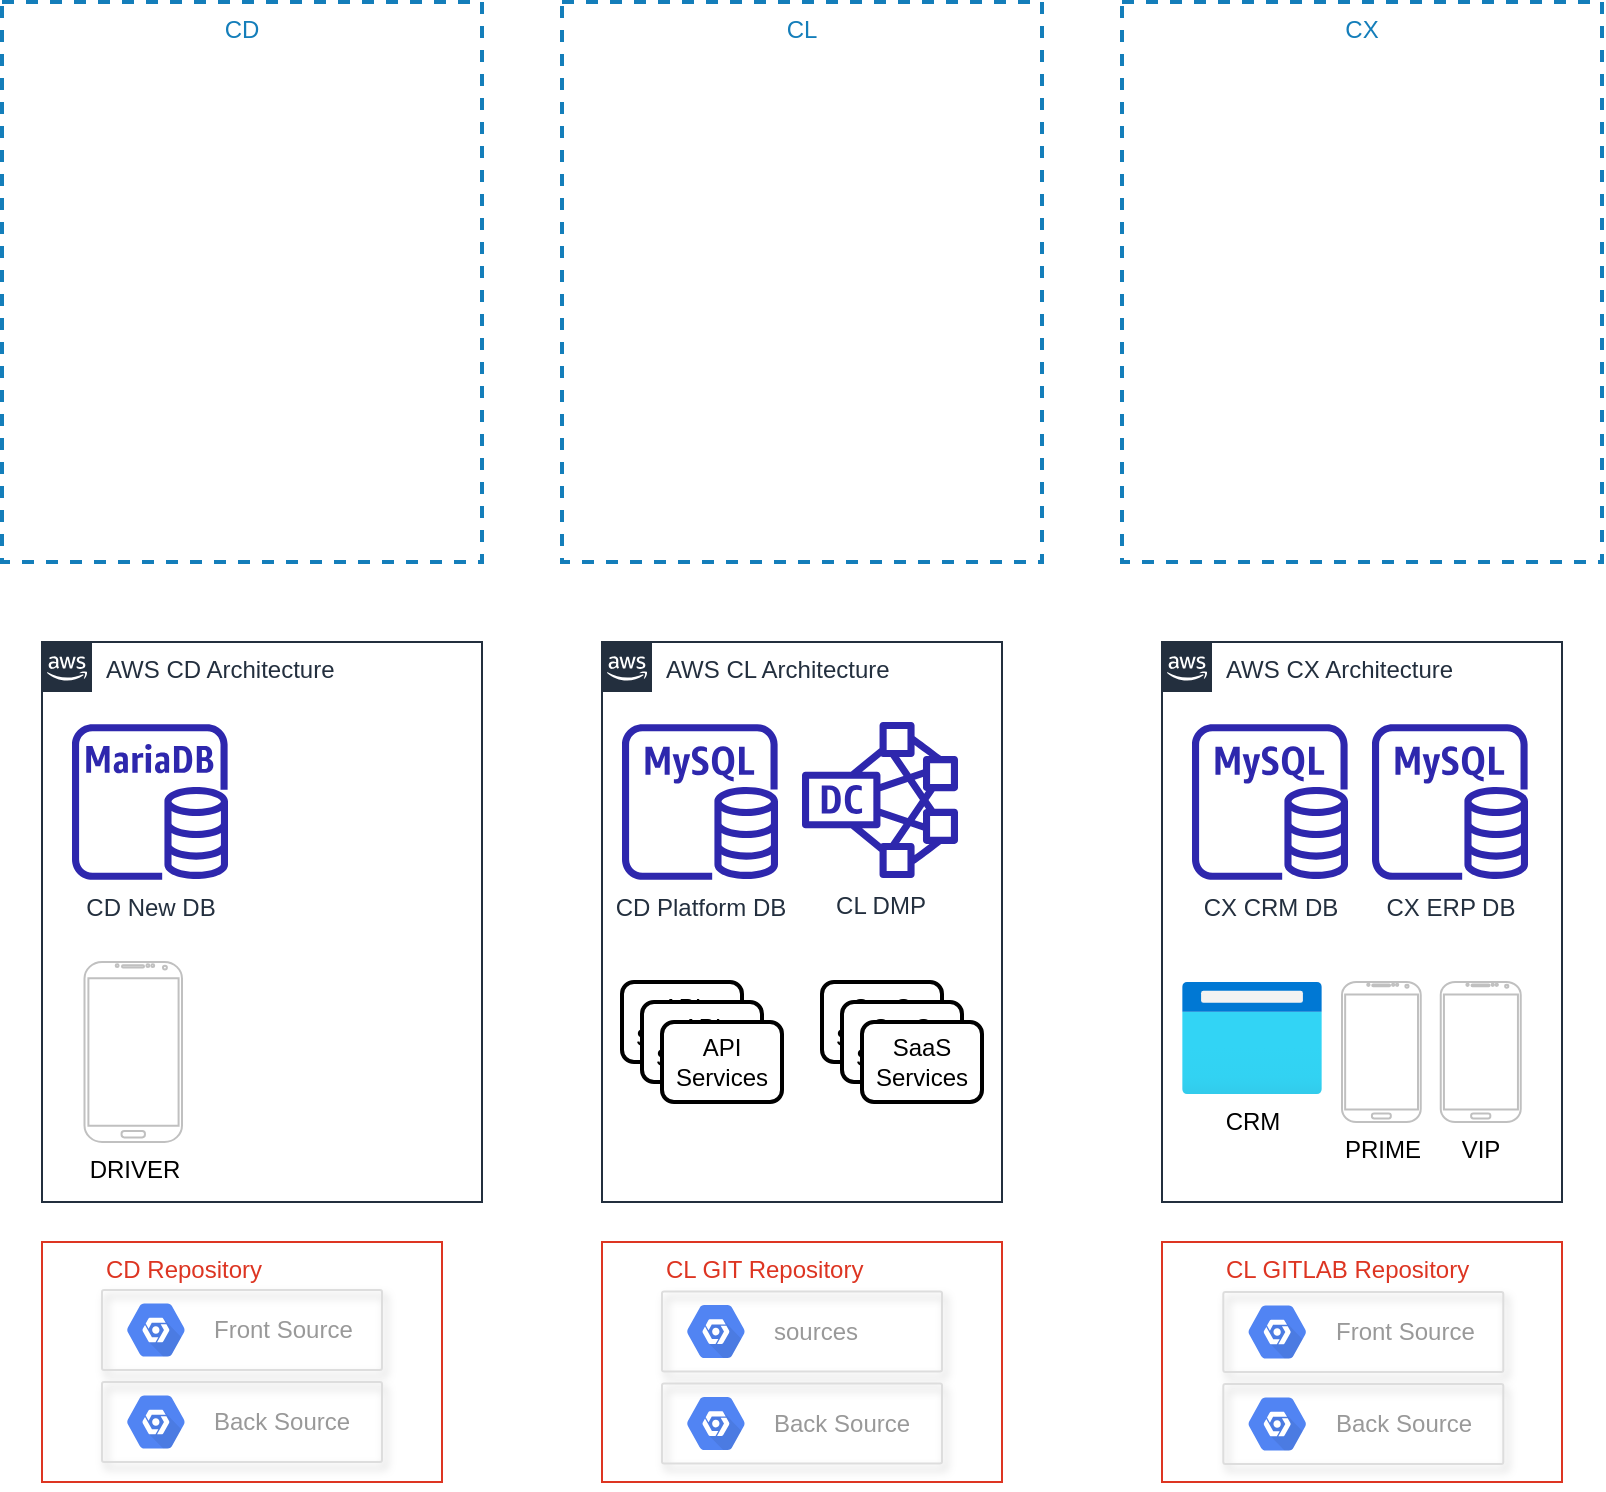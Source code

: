 <mxfile version="16.5.2" type="github">
  <diagram id="Z3vnsa2YV4EkZANI4L7h" name="Page-1">
    <mxGraphModel dx="1238" dy="558" grid="1" gridSize="10" guides="1" tooltips="1" connect="1" arrows="1" fold="1" page="1" pageScale="1" pageWidth="1169" pageHeight="827" math="0" shadow="0">
      <root>
        <mxCell id="0" />
        <mxCell id="1" parent="0" />
        <mxCell id="H0h6-h-lruUwFE3LSSJ4-1" value="CD" style="fillColor=none;strokeColor=#147EBA;dashed=1;verticalAlign=top;fontStyle=0;fontColor=#147EBA;rounded=0;strokeWidth=2;" vertex="1" parent="1">
          <mxGeometry x="80" y="40" width="240" height="280" as="geometry" />
        </mxCell>
        <mxCell id="H0h6-h-lruUwFE3LSSJ4-3" value="CX" style="fillColor=none;strokeColor=#147EBA;dashed=1;verticalAlign=top;fontStyle=0;fontColor=#147EBA;rounded=0;strokeWidth=2;" vertex="1" parent="1">
          <mxGeometry x="640" y="40" width="240" height="280" as="geometry" />
        </mxCell>
        <mxCell id="H0h6-h-lruUwFE3LSSJ4-5" value="AWS CL Architecture" style="points=[[0,0],[0.25,0],[0.5,0],[0.75,0],[1,0],[1,0.25],[1,0.5],[1,0.75],[1,1],[0.75,1],[0.5,1],[0.25,1],[0,1],[0,0.75],[0,0.5],[0,0.25]];outlineConnect=0;gradientColor=none;html=1;whiteSpace=wrap;fontSize=12;fontStyle=0;container=1;pointerEvents=0;collapsible=0;recursiveResize=0;shape=mxgraph.aws4.group;grIcon=mxgraph.aws4.group_aws_cloud_alt;strokeColor=#232F3E;fillColor=none;verticalAlign=top;align=left;spacingLeft=30;fontColor=#232F3E;dashed=0;rounded=0;" vertex="1" parent="1">
          <mxGeometry x="380" y="360" width="200" height="280" as="geometry" />
        </mxCell>
        <mxCell id="H0h6-h-lruUwFE3LSSJ4-14" value="CD Platform DB" style="sketch=0;outlineConnect=0;fontColor=#232F3E;gradientColor=none;fillColor=#2E27AD;strokeColor=none;dashed=0;verticalLabelPosition=bottom;verticalAlign=top;align=center;html=1;fontSize=12;fontStyle=0;aspect=fixed;pointerEvents=1;shape=mxgraph.aws4.rds_mysql_instance;rounded=0;" vertex="1" parent="H0h6-h-lruUwFE3LSSJ4-5">
          <mxGeometry x="10" y="41" width="78" height="78" as="geometry" />
        </mxCell>
        <mxCell id="H0h6-h-lruUwFE3LSSJ4-17" value="CL DMP" style="sketch=0;outlineConnect=0;fontColor=#232F3E;gradientColor=none;fillColor=#2E27AD;strokeColor=none;dashed=0;verticalLabelPosition=bottom;verticalAlign=top;align=center;html=1;fontSize=12;fontStyle=0;aspect=fixed;pointerEvents=1;shape=mxgraph.aws4.dense_compute_node;rounded=0;" vertex="1" parent="H0h6-h-lruUwFE3LSSJ4-5">
          <mxGeometry x="100" y="40" width="78" height="78" as="geometry" />
        </mxCell>
        <mxCell id="H0h6-h-lruUwFE3LSSJ4-35" value="API &lt;br&gt;Services" style="rounded=1;whiteSpace=wrap;html=1;shadow=0;glass=0;sketch=0;fontFamily=Helvetica;fontSize=12;fontColor=default;startSize=23;strokeColor=default;strokeWidth=2;fillColor=default;" vertex="1" parent="H0h6-h-lruUwFE3LSSJ4-5">
          <mxGeometry x="10" y="170" width="60" height="40" as="geometry" />
        </mxCell>
        <mxCell id="H0h6-h-lruUwFE3LSSJ4-38" value="SaaS&lt;br&gt;Services" style="rounded=1;whiteSpace=wrap;html=1;shadow=0;glass=0;sketch=0;fontFamily=Helvetica;fontSize=12;fontColor=default;startSize=23;strokeColor=default;strokeWidth=2;fillColor=default;" vertex="1" parent="H0h6-h-lruUwFE3LSSJ4-5">
          <mxGeometry x="110" y="170" width="60" height="40" as="geometry" />
        </mxCell>
        <mxCell id="H0h6-h-lruUwFE3LSSJ4-41" value="API &lt;br&gt;Services" style="rounded=1;whiteSpace=wrap;html=1;shadow=0;glass=0;sketch=0;fontFamily=Helvetica;fontSize=12;fontColor=default;startSize=23;strokeColor=default;strokeWidth=2;fillColor=default;" vertex="1" parent="H0h6-h-lruUwFE3LSSJ4-5">
          <mxGeometry x="20" y="180" width="60" height="40" as="geometry" />
        </mxCell>
        <mxCell id="H0h6-h-lruUwFE3LSSJ4-42" value="API &lt;br&gt;Services" style="rounded=1;whiteSpace=wrap;html=1;shadow=0;glass=0;sketch=0;fontFamily=Helvetica;fontSize=12;fontColor=default;startSize=23;strokeColor=default;strokeWidth=2;fillColor=default;" vertex="1" parent="H0h6-h-lruUwFE3LSSJ4-5">
          <mxGeometry x="30" y="190" width="60" height="40" as="geometry" />
        </mxCell>
        <mxCell id="H0h6-h-lruUwFE3LSSJ4-43" value="SaaS&lt;br&gt;Services" style="rounded=1;whiteSpace=wrap;html=1;shadow=0;glass=0;sketch=0;fontFamily=Helvetica;fontSize=12;fontColor=default;startSize=23;strokeColor=default;strokeWidth=2;fillColor=default;" vertex="1" parent="H0h6-h-lruUwFE3LSSJ4-5">
          <mxGeometry x="120" y="180" width="60" height="40" as="geometry" />
        </mxCell>
        <mxCell id="H0h6-h-lruUwFE3LSSJ4-44" value="SaaS&lt;br&gt;Services" style="rounded=1;whiteSpace=wrap;html=1;shadow=0;glass=0;sketch=0;fontFamily=Helvetica;fontSize=12;fontColor=default;startSize=23;strokeColor=default;strokeWidth=2;fillColor=default;" vertex="1" parent="H0h6-h-lruUwFE3LSSJ4-5">
          <mxGeometry x="130" y="190" width="60" height="40" as="geometry" />
        </mxCell>
        <mxCell id="H0h6-h-lruUwFE3LSSJ4-2" value="CL" style="fillColor=none;strokeColor=#147EBA;dashed=1;verticalAlign=top;fontStyle=0;fontColor=#147EBA;rounded=0;strokeWidth=2;" vertex="1" parent="1">
          <mxGeometry x="360" y="40" width="240" height="280" as="geometry" />
        </mxCell>
        <mxCell id="H0h6-h-lruUwFE3LSSJ4-7" value="AWS CX Architecture" style="points=[[0,0],[0.25,0],[0.5,0],[0.75,0],[1,0],[1,0.25],[1,0.5],[1,0.75],[1,1],[0.75,1],[0.5,1],[0.25,1],[0,1],[0,0.75],[0,0.5],[0,0.25]];outlineConnect=0;gradientColor=none;html=1;whiteSpace=wrap;fontSize=12;fontStyle=0;container=1;pointerEvents=0;collapsible=0;recursiveResize=0;shape=mxgraph.aws4.group;grIcon=mxgraph.aws4.group_aws_cloud_alt;strokeColor=#232F3E;fillColor=none;verticalAlign=top;align=left;spacingLeft=30;fontColor=#232F3E;dashed=0;rounded=0;" vertex="1" parent="1">
          <mxGeometry x="660" y="360" width="200" height="280" as="geometry" />
        </mxCell>
        <mxCell id="H0h6-h-lruUwFE3LSSJ4-11" value="CX CRM DB" style="sketch=0;outlineConnect=0;fontColor=#232F3E;gradientColor=none;fillColor=#2E27AD;strokeColor=none;dashed=0;verticalLabelPosition=bottom;verticalAlign=top;align=center;html=1;fontSize=12;fontStyle=0;aspect=fixed;pointerEvents=1;shape=mxgraph.aws4.rds_mysql_instance;rounded=0;" vertex="1" parent="H0h6-h-lruUwFE3LSSJ4-7">
          <mxGeometry x="15" y="41" width="78" height="78" as="geometry" />
        </mxCell>
        <mxCell id="H0h6-h-lruUwFE3LSSJ4-12" value="CX ERP DB" style="sketch=0;outlineConnect=0;fontColor=#232F3E;gradientColor=none;fillColor=#2E27AD;strokeColor=none;dashed=0;verticalLabelPosition=bottom;verticalAlign=top;align=center;html=1;fontSize=12;fontStyle=0;aspect=fixed;pointerEvents=1;shape=mxgraph.aws4.rds_mysql_instance;rounded=0;" vertex="1" parent="H0h6-h-lruUwFE3LSSJ4-7">
          <mxGeometry x="105" y="41" width="78" height="78" as="geometry" />
        </mxCell>
        <mxCell id="H0h6-h-lruUwFE3LSSJ4-19" value="VIP" style="verticalLabelPosition=bottom;verticalAlign=top;html=1;shadow=0;dashed=0;strokeWidth=1;shape=mxgraph.android.phone2;strokeColor=#c0c0c0;rounded=0;" vertex="1" parent="H0h6-h-lruUwFE3LSSJ4-7">
          <mxGeometry x="139.37" y="170" width="40" height="70" as="geometry" />
        </mxCell>
        <mxCell id="H0h6-h-lruUwFE3LSSJ4-20" value="PRIME" style="verticalLabelPosition=bottom;verticalAlign=top;html=1;shadow=0;dashed=0;strokeWidth=1;shape=mxgraph.android.phone2;strokeColor=#c0c0c0;rounded=0;" vertex="1" parent="H0h6-h-lruUwFE3LSSJ4-7">
          <mxGeometry x="90" y="170" width="39.37" height="70" as="geometry" />
        </mxCell>
        <mxCell id="H0h6-h-lruUwFE3LSSJ4-21" value="CRM" style="aspect=fixed;html=1;points=[];align=center;image;fontSize=12;image=img/lib/azure2/general/Browser.svg;rounded=0;strokeWidth=2;" vertex="1" parent="H0h6-h-lruUwFE3LSSJ4-7">
          <mxGeometry x="10" y="170" width="70" height="56" as="geometry" />
        </mxCell>
        <mxCell id="H0h6-h-lruUwFE3LSSJ4-8" value="AWS CD Architecture" style="points=[[0,0],[0.25,0],[0.5,0],[0.75,0],[1,0],[1,0.25],[1,0.5],[1,0.75],[1,1],[0.75,1],[0.5,1],[0.25,1],[0,1],[0,0.75],[0,0.5],[0,0.25]];outlineConnect=0;gradientColor=none;html=1;whiteSpace=wrap;fontSize=12;fontStyle=0;container=1;pointerEvents=0;collapsible=0;recursiveResize=0;shape=mxgraph.aws4.group;grIcon=mxgraph.aws4.group_aws_cloud_alt;strokeColor=#232F3E;fillColor=none;verticalAlign=top;align=left;spacingLeft=30;fontColor=#232F3E;dashed=0;rounded=0;" vertex="1" parent="1">
          <mxGeometry x="100" y="360" width="220" height="280" as="geometry" />
        </mxCell>
        <mxCell id="H0h6-h-lruUwFE3LSSJ4-16" value="CD New DB" style="sketch=0;outlineConnect=0;fontColor=#232F3E;gradientColor=none;fillColor=#2E27AD;strokeColor=none;dashed=0;verticalLabelPosition=bottom;verticalAlign=top;align=center;html=1;fontSize=12;fontStyle=0;aspect=fixed;pointerEvents=1;shape=mxgraph.aws4.rds_mariadb_instance;rounded=0;" vertex="1" parent="H0h6-h-lruUwFE3LSSJ4-8">
          <mxGeometry x="15" y="41" width="78" height="78" as="geometry" />
        </mxCell>
        <mxCell id="H0h6-h-lruUwFE3LSSJ4-18" value="DRIVER" style="verticalLabelPosition=bottom;verticalAlign=top;html=1;shadow=0;dashed=0;strokeWidth=1;shape=mxgraph.android.phone2;strokeColor=#c0c0c0;rounded=0;" vertex="1" parent="H0h6-h-lruUwFE3LSSJ4-8">
          <mxGeometry x="21.25" y="160" width="48.75" height="90" as="geometry" />
        </mxCell>
        <mxCell id="H0h6-h-lruUwFE3LSSJ4-48" value="" style="group" vertex="1" connectable="0" parent="1">
          <mxGeometry x="100" y="660" width="200" height="124" as="geometry" />
        </mxCell>
        <mxCell id="H0h6-h-lruUwFE3LSSJ4-45" value="CD Repository" style="fillColor=none;strokeColor=#DD3522;verticalAlign=top;fontStyle=0;fontColor=#DD3522;rounded=0;shadow=0;glass=0;sketch=0;fontFamily=Helvetica;fontSize=12;startSize=23;align=left;spacingLeft=30;" vertex="1" parent="H0h6-h-lruUwFE3LSSJ4-48">
          <mxGeometry width="200" height="120" as="geometry" />
        </mxCell>
        <mxCell id="H0h6-h-lruUwFE3LSSJ4-47" value="" style="shape=image;html=1;verticalAlign=top;verticalLabelPosition=bottom;labelBackgroundColor=#ffffff;imageAspect=0;aspect=fixed;image=https://cdn0.iconfinder.com/data/icons/social-network-7/50/29-128.png;rounded=0;shadow=0;glass=0;sketch=0;fontFamily=Helvetica;fontSize=12;fontColor=default;startSize=23;strokeColor=default;strokeWidth=2;fillColor=default;" vertex="1" parent="H0h6-h-lruUwFE3LSSJ4-48">
          <mxGeometry width="24" height="24" as="geometry" />
        </mxCell>
        <mxCell id="H0h6-h-lruUwFE3LSSJ4-57" value="" style="strokeColor=#dddddd;shadow=1;strokeWidth=1;rounded=1;absoluteArcSize=1;arcSize=2;glass=0;sketch=0;fontFamily=Helvetica;fontSize=12;fontColor=#DD3522;startSize=23;fillColor=none;" vertex="1" parent="H0h6-h-lruUwFE3LSSJ4-48">
          <mxGeometry x="30" y="24" width="140" height="40" as="geometry" />
        </mxCell>
        <mxCell id="H0h6-h-lruUwFE3LSSJ4-58" value="Front Source" style="sketch=0;dashed=0;connectable=0;html=1;fillColor=#5184F3;strokeColor=none;shape=mxgraph.gcp2.hexIcon;prIcon=placeholder;part=1;labelPosition=right;verticalLabelPosition=middle;align=left;verticalAlign=middle;spacingLeft=5;fontColor=#999999;fontSize=12;rounded=0;shadow=0;glass=0;fontFamily=Helvetica;startSize=23;" vertex="1" parent="H0h6-h-lruUwFE3LSSJ4-57">
          <mxGeometry y="0.5" width="44" height="39" relative="1" as="geometry">
            <mxPoint x="5" y="-19.5" as="offset" />
          </mxGeometry>
        </mxCell>
        <mxCell id="H0h6-h-lruUwFE3LSSJ4-59" value="" style="strokeColor=#dddddd;shadow=1;strokeWidth=1;rounded=1;absoluteArcSize=1;arcSize=2;glass=0;sketch=0;fontFamily=Helvetica;fontSize=12;fontColor=#DD3522;startSize=23;fillColor=none;" vertex="1" parent="H0h6-h-lruUwFE3LSSJ4-48">
          <mxGeometry x="30" y="70" width="140" height="40" as="geometry" />
        </mxCell>
        <mxCell id="H0h6-h-lruUwFE3LSSJ4-60" value="Back Source" style="sketch=0;dashed=0;connectable=0;html=1;fillColor=#5184F3;strokeColor=none;shape=mxgraph.gcp2.hexIcon;prIcon=placeholder;part=1;labelPosition=right;verticalLabelPosition=middle;align=left;verticalAlign=middle;spacingLeft=5;fontColor=#999999;fontSize=12;rounded=0;shadow=0;glass=0;fontFamily=Helvetica;startSize=23;" vertex="1" parent="H0h6-h-lruUwFE3LSSJ4-59">
          <mxGeometry y="0.5" width="44" height="39" relative="1" as="geometry">
            <mxPoint x="5" y="-19.5" as="offset" />
          </mxGeometry>
        </mxCell>
        <mxCell id="H0h6-h-lruUwFE3LSSJ4-49" value="" style="group" vertex="1" connectable="0" parent="1">
          <mxGeometry x="380" y="660" width="200" height="120" as="geometry" />
        </mxCell>
        <mxCell id="H0h6-h-lruUwFE3LSSJ4-50" value="CL GIT Repository" style="fillColor=none;strokeColor=#DD3522;verticalAlign=top;fontStyle=0;fontColor=#DD3522;rounded=0;shadow=0;glass=0;sketch=0;fontFamily=Helvetica;fontSize=12;startSize=23;align=left;spacingLeft=30;" vertex="1" parent="H0h6-h-lruUwFE3LSSJ4-49">
          <mxGeometry width="200" height="120" as="geometry" />
        </mxCell>
        <mxCell id="H0h6-h-lruUwFE3LSSJ4-51" value="" style="shape=image;html=1;verticalAlign=top;verticalLabelPosition=bottom;labelBackgroundColor=#ffffff;imageAspect=0;aspect=fixed;image=https://cdn0.iconfinder.com/data/icons/social-network-7/50/29-128.png;rounded=0;shadow=0;glass=0;sketch=0;fontFamily=Helvetica;fontSize=12;fontColor=default;startSize=23;strokeColor=default;strokeWidth=2;fillColor=default;" vertex="1" parent="H0h6-h-lruUwFE3LSSJ4-49">
          <mxGeometry width="22.8" height="22.8" as="geometry" />
        </mxCell>
        <mxCell id="H0h6-h-lruUwFE3LSSJ4-65" value="" style="strokeColor=#dddddd;shadow=1;strokeWidth=1;rounded=1;absoluteArcSize=1;arcSize=2;glass=0;sketch=0;fontFamily=Helvetica;fontSize=12;fontColor=#DD3522;startSize=23;fillColor=none;" vertex="1" parent="H0h6-h-lruUwFE3LSSJ4-49">
          <mxGeometry x="30.0" y="24.8" width="140" height="40" as="geometry" />
        </mxCell>
        <mxCell id="H0h6-h-lruUwFE3LSSJ4-66" value="sources" style="sketch=0;dashed=0;connectable=0;html=1;fillColor=#5184F3;strokeColor=none;shape=mxgraph.gcp2.hexIcon;prIcon=placeholder;part=1;labelPosition=right;verticalLabelPosition=middle;align=left;verticalAlign=middle;spacingLeft=5;fontColor=#999999;fontSize=12;rounded=0;shadow=0;glass=0;fontFamily=Helvetica;startSize=23;" vertex="1" parent="H0h6-h-lruUwFE3LSSJ4-65">
          <mxGeometry y="0.5" width="44" height="39" relative="1" as="geometry">
            <mxPoint x="5" y="-19.5" as="offset" />
          </mxGeometry>
        </mxCell>
        <mxCell id="H0h6-h-lruUwFE3LSSJ4-67" value="" style="strokeColor=#dddddd;shadow=1;strokeWidth=1;rounded=1;absoluteArcSize=1;arcSize=2;glass=0;sketch=0;fontFamily=Helvetica;fontSize=12;fontColor=#DD3522;startSize=23;fillColor=none;" vertex="1" parent="H0h6-h-lruUwFE3LSSJ4-49">
          <mxGeometry x="30.0" y="70.8" width="140" height="40" as="geometry" />
        </mxCell>
        <mxCell id="H0h6-h-lruUwFE3LSSJ4-68" value="Back Source" style="sketch=0;dashed=0;connectable=0;html=1;fillColor=#5184F3;strokeColor=none;shape=mxgraph.gcp2.hexIcon;prIcon=placeholder;part=1;labelPosition=right;verticalLabelPosition=middle;align=left;verticalAlign=middle;spacingLeft=5;fontColor=#999999;fontSize=12;rounded=0;shadow=0;glass=0;fontFamily=Helvetica;startSize=23;" vertex="1" parent="H0h6-h-lruUwFE3LSSJ4-67">
          <mxGeometry y="0.5" width="44" height="39" relative="1" as="geometry">
            <mxPoint x="5" y="-19.5" as="offset" />
          </mxGeometry>
        </mxCell>
        <mxCell id="H0h6-h-lruUwFE3LSSJ4-52" value="" style="group" vertex="1" connectable="0" parent="1">
          <mxGeometry x="660" y="660" width="200" height="120" as="geometry" />
        </mxCell>
        <mxCell id="H0h6-h-lruUwFE3LSSJ4-53" value="CL GITLAB Repository" style="fillColor=none;strokeColor=#DD3522;verticalAlign=top;fontStyle=0;fontColor=#DD3522;rounded=0;shadow=0;glass=0;sketch=0;fontFamily=Helvetica;fontSize=12;startSize=23;align=left;spacingLeft=30;" vertex="1" parent="H0h6-h-lruUwFE3LSSJ4-52">
          <mxGeometry width="200" height="120" as="geometry" />
        </mxCell>
        <mxCell id="H0h6-h-lruUwFE3LSSJ4-54" value="" style="shape=image;html=1;verticalAlign=top;verticalLabelPosition=bottom;labelBackgroundColor=#ffffff;imageAspect=0;aspect=fixed;image=https://cdn0.iconfinder.com/data/icons/social-network-7/50/29-128.png;rounded=0;shadow=0;glass=0;sketch=0;fontFamily=Helvetica;fontSize=12;fontColor=default;startSize=23;strokeColor=default;strokeWidth=2;fillColor=default;" vertex="1" parent="H0h6-h-lruUwFE3LSSJ4-52">
          <mxGeometry width="21.66" height="21.66" as="geometry" />
        </mxCell>
        <mxCell id="H0h6-h-lruUwFE3LSSJ4-61" value="" style="strokeColor=#dddddd;shadow=1;strokeWidth=1;rounded=1;absoluteArcSize=1;arcSize=2;glass=0;sketch=0;fontFamily=Helvetica;fontSize=12;fontColor=#DD3522;startSize=23;fillColor=none;" vertex="1" parent="H0h6-h-lruUwFE3LSSJ4-52">
          <mxGeometry x="30.66" y="25" width="140" height="40" as="geometry" />
        </mxCell>
        <mxCell id="H0h6-h-lruUwFE3LSSJ4-62" value="Front Source" style="sketch=0;dashed=0;connectable=0;html=1;fillColor=#5184F3;strokeColor=none;shape=mxgraph.gcp2.hexIcon;prIcon=placeholder;part=1;labelPosition=right;verticalLabelPosition=middle;align=left;verticalAlign=middle;spacingLeft=5;fontColor=#999999;fontSize=12;rounded=0;shadow=0;glass=0;fontFamily=Helvetica;startSize=23;" vertex="1" parent="H0h6-h-lruUwFE3LSSJ4-61">
          <mxGeometry y="0.5" width="44" height="39" relative="1" as="geometry">
            <mxPoint x="5" y="-19.5" as="offset" />
          </mxGeometry>
        </mxCell>
        <mxCell id="H0h6-h-lruUwFE3LSSJ4-63" value="" style="strokeColor=#dddddd;shadow=1;strokeWidth=1;rounded=1;absoluteArcSize=1;arcSize=2;glass=0;sketch=0;fontFamily=Helvetica;fontSize=12;fontColor=#DD3522;startSize=23;fillColor=none;" vertex="1" parent="H0h6-h-lruUwFE3LSSJ4-52">
          <mxGeometry x="30.66" y="71" width="140" height="40" as="geometry" />
        </mxCell>
        <mxCell id="H0h6-h-lruUwFE3LSSJ4-64" value="Back Source" style="sketch=0;dashed=0;connectable=0;html=1;fillColor=#5184F3;strokeColor=none;shape=mxgraph.gcp2.hexIcon;prIcon=placeholder;part=1;labelPosition=right;verticalLabelPosition=middle;align=left;verticalAlign=middle;spacingLeft=5;fontColor=#999999;fontSize=12;rounded=0;shadow=0;glass=0;fontFamily=Helvetica;startSize=23;" vertex="1" parent="H0h6-h-lruUwFE3LSSJ4-63">
          <mxGeometry y="0.5" width="44" height="39" relative="1" as="geometry">
            <mxPoint x="5" y="-19.5" as="offset" />
          </mxGeometry>
        </mxCell>
      </root>
    </mxGraphModel>
  </diagram>
</mxfile>
